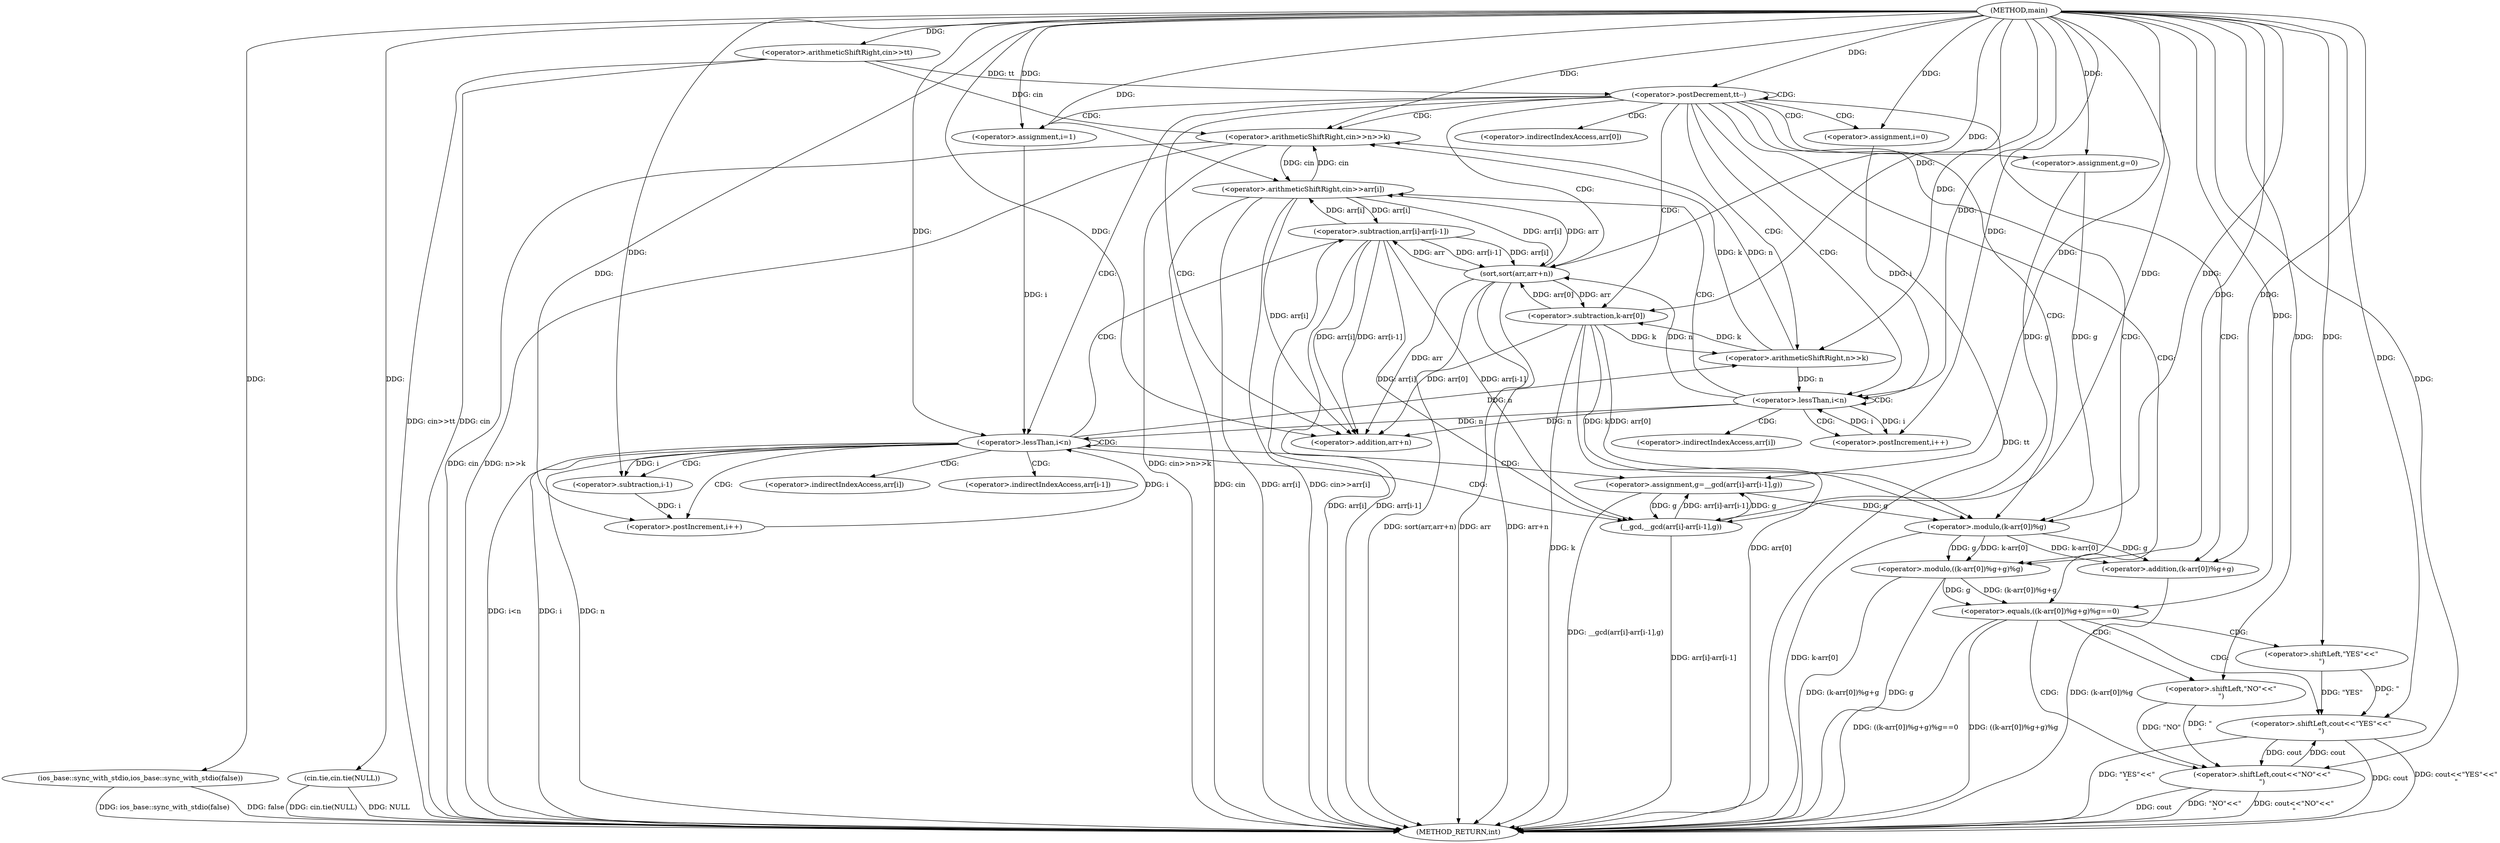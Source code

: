 digraph "main" {  
"1000102" [label = "(METHOD,main)" ]
"1000198" [label = "(METHOD_RETURN,int)" ]
"1000104" [label = "(ios_base::sync_with_stdio,ios_base::sync_with_stdio(false))" ]
"1000106" [label = "(cin.tie,cin.tie(NULL))" ]
"1000109" [label = "(<operator>.arithmeticShiftRight,cin>>tt)" ]
"1000114" [label = "(<operator>.postDecrement,tt--)" ]
"1000119" [label = "(<operator>.arithmeticShiftRight,cin>>n>>k)" ]
"1000140" [label = "(sort,sort(arr,arr+n))" ]
"1000146" [label = "(<operator>.assignment,g=0)" ]
"1000127" [label = "(<operator>.assignment,i=0)" ]
"1000130" [label = "(<operator>.lessThan,i<n)" ]
"1000133" [label = "(<operator>.postIncrement,i++)" ]
"1000135" [label = "(<operator>.arithmeticShiftRight,cin>>arr[i])" ]
"1000151" [label = "(<operator>.assignment,i=1)" ]
"1000154" [label = "(<operator>.lessThan,i<n)" ]
"1000157" [label = "(<operator>.postIncrement,i++)" ]
"1000174" [label = "(<operator>.equals,((k-arr[0])%g+g)%g==0)" ]
"1000187" [label = "(<operator>.shiftLeft,cout<<\"YES\"<<\"\n\")" ]
"1000121" [label = "(<operator>.arithmeticShiftRight,n>>k)" ]
"1000142" [label = "(<operator>.addition,arr+n)" ]
"1000160" [label = "(<operator>.assignment,g=__gcd(arr[i]-arr[i-1],g))" ]
"1000193" [label = "(<operator>.shiftLeft,cout<<\"NO\"<<\"\n\")" ]
"1000175" [label = "(<operator>.modulo,((k-arr[0])%g+g)%g)" ]
"1000189" [label = "(<operator>.shiftLeft,\"YES\"<<\"\n\")" ]
"1000162" [label = "(__gcd,__gcd(arr[i]-arr[i-1],g))" ]
"1000176" [label = "(<operator>.addition,(k-arr[0])%g+g)" ]
"1000195" [label = "(<operator>.shiftLeft,\"NO\"<<\"\n\")" ]
"1000163" [label = "(<operator>.subtraction,arr[i]-arr[i-1])" ]
"1000177" [label = "(<operator>.modulo,(k-arr[0])%g)" ]
"1000178" [label = "(<operator>.subtraction,k-arr[0])" ]
"1000169" [label = "(<operator>.subtraction,i-1)" ]
"1000137" [label = "(<operator>.indirectIndexAccess,arr[i])" ]
"1000164" [label = "(<operator>.indirectIndexAccess,arr[i])" ]
"1000167" [label = "(<operator>.indirectIndexAccess,arr[i-1])" ]
"1000180" [label = "(<operator>.indirectIndexAccess,arr[0])" ]
  "1000104" -> "1000198"  [ label = "DDG: ios_base::sync_with_stdio(false)"] 
  "1000106" -> "1000198"  [ label = "DDG: cin.tie(NULL)"] 
  "1000109" -> "1000198"  [ label = "DDG: cin"] 
  "1000109" -> "1000198"  [ label = "DDG: cin>>tt"] 
  "1000114" -> "1000198"  [ label = "DDG: tt"] 
  "1000119" -> "1000198"  [ label = "DDG: cin"] 
  "1000119" -> "1000198"  [ label = "DDG: n>>k"] 
  "1000119" -> "1000198"  [ label = "DDG: cin>>n>>k"] 
  "1000140" -> "1000198"  [ label = "DDG: arr"] 
  "1000140" -> "1000198"  [ label = "DDG: arr+n"] 
  "1000140" -> "1000198"  [ label = "DDG: sort(arr,arr+n)"] 
  "1000154" -> "1000198"  [ label = "DDG: i"] 
  "1000154" -> "1000198"  [ label = "DDG: n"] 
  "1000154" -> "1000198"  [ label = "DDG: i<n"] 
  "1000178" -> "1000198"  [ label = "DDG: k"] 
  "1000178" -> "1000198"  [ label = "DDG: arr[0]"] 
  "1000177" -> "1000198"  [ label = "DDG: k-arr[0]"] 
  "1000176" -> "1000198"  [ label = "DDG: (k-arr[0])%g"] 
  "1000175" -> "1000198"  [ label = "DDG: (k-arr[0])%g+g"] 
  "1000175" -> "1000198"  [ label = "DDG: g"] 
  "1000174" -> "1000198"  [ label = "DDG: ((k-arr[0])%g+g)%g"] 
  "1000174" -> "1000198"  [ label = "DDG: ((k-arr[0])%g+g)%g==0"] 
  "1000193" -> "1000198"  [ label = "DDG: cout"] 
  "1000193" -> "1000198"  [ label = "DDG: \"NO\"<<\"\n\""] 
  "1000193" -> "1000198"  [ label = "DDG: cout<<\"NO\"<<\"\n\""] 
  "1000187" -> "1000198"  [ label = "DDG: cout"] 
  "1000187" -> "1000198"  [ label = "DDG: \"YES\"<<\"\n\""] 
  "1000187" -> "1000198"  [ label = "DDG: cout<<\"YES\"<<\"\n\""] 
  "1000163" -> "1000198"  [ label = "DDG: arr[i]"] 
  "1000163" -> "1000198"  [ label = "DDG: arr[i-1]"] 
  "1000162" -> "1000198"  [ label = "DDG: arr[i]-arr[i-1]"] 
  "1000160" -> "1000198"  [ label = "DDG: __gcd(arr[i]-arr[i-1],g)"] 
  "1000135" -> "1000198"  [ label = "DDG: cin"] 
  "1000135" -> "1000198"  [ label = "DDG: arr[i]"] 
  "1000135" -> "1000198"  [ label = "DDG: cin>>arr[i]"] 
  "1000106" -> "1000198"  [ label = "DDG: NULL"] 
  "1000104" -> "1000198"  [ label = "DDG: false"] 
  "1000102" -> "1000104"  [ label = "DDG: "] 
  "1000102" -> "1000106"  [ label = "DDG: "] 
  "1000102" -> "1000109"  [ label = "DDG: "] 
  "1000109" -> "1000114"  [ label = "DDG: tt"] 
  "1000102" -> "1000114"  [ label = "DDG: "] 
  "1000102" -> "1000146"  [ label = "DDG: "] 
  "1000109" -> "1000119"  [ label = "DDG: cin"] 
  "1000135" -> "1000119"  [ label = "DDG: cin"] 
  "1000102" -> "1000119"  [ label = "DDG: "] 
  "1000121" -> "1000119"  [ label = "DDG: k"] 
  "1000121" -> "1000119"  [ label = "DDG: n"] 
  "1000102" -> "1000127"  [ label = "DDG: "] 
  "1000178" -> "1000140"  [ label = "DDG: arr[0]"] 
  "1000163" -> "1000140"  [ label = "DDG: arr[i]"] 
  "1000163" -> "1000140"  [ label = "DDG: arr[i-1]"] 
  "1000135" -> "1000140"  [ label = "DDG: arr[i]"] 
  "1000102" -> "1000140"  [ label = "DDG: "] 
  "1000130" -> "1000140"  [ label = "DDG: n"] 
  "1000102" -> "1000151"  [ label = "DDG: "] 
  "1000154" -> "1000121"  [ label = "DDG: n"] 
  "1000102" -> "1000121"  [ label = "DDG: "] 
  "1000178" -> "1000121"  [ label = "DDG: k"] 
  "1000127" -> "1000130"  [ label = "DDG: i"] 
  "1000133" -> "1000130"  [ label = "DDG: i"] 
  "1000102" -> "1000130"  [ label = "DDG: "] 
  "1000121" -> "1000130"  [ label = "DDG: n"] 
  "1000130" -> "1000133"  [ label = "DDG: i"] 
  "1000102" -> "1000133"  [ label = "DDG: "] 
  "1000119" -> "1000135"  [ label = "DDG: cin"] 
  "1000102" -> "1000135"  [ label = "DDG: "] 
  "1000140" -> "1000135"  [ label = "DDG: arr"] 
  "1000163" -> "1000135"  [ label = "DDG: arr[i]"] 
  "1000140" -> "1000142"  [ label = "DDG: arr"] 
  "1000178" -> "1000142"  [ label = "DDG: arr[0]"] 
  "1000163" -> "1000142"  [ label = "DDG: arr[i]"] 
  "1000163" -> "1000142"  [ label = "DDG: arr[i-1]"] 
  "1000135" -> "1000142"  [ label = "DDG: arr[i]"] 
  "1000102" -> "1000142"  [ label = "DDG: "] 
  "1000130" -> "1000142"  [ label = "DDG: n"] 
  "1000151" -> "1000154"  [ label = "DDG: i"] 
  "1000157" -> "1000154"  [ label = "DDG: i"] 
  "1000102" -> "1000154"  [ label = "DDG: "] 
  "1000130" -> "1000154"  [ label = "DDG: n"] 
  "1000169" -> "1000157"  [ label = "DDG: i"] 
  "1000102" -> "1000157"  [ label = "DDG: "] 
  "1000162" -> "1000160"  [ label = "DDG: arr[i]-arr[i-1]"] 
  "1000162" -> "1000160"  [ label = "DDG: g"] 
  "1000175" -> "1000174"  [ label = "DDG: (k-arr[0])%g+g"] 
  "1000175" -> "1000174"  [ label = "DDG: g"] 
  "1000102" -> "1000174"  [ label = "DDG: "] 
  "1000193" -> "1000187"  [ label = "DDG: cout"] 
  "1000102" -> "1000187"  [ label = "DDG: "] 
  "1000189" -> "1000187"  [ label = "DDG: \"\n\""] 
  "1000189" -> "1000187"  [ label = "DDG: \"YES\""] 
  "1000102" -> "1000160"  [ label = "DDG: "] 
  "1000177" -> "1000175"  [ label = "DDG: g"] 
  "1000102" -> "1000175"  [ label = "DDG: "] 
  "1000177" -> "1000175"  [ label = "DDG: k-arr[0]"] 
  "1000102" -> "1000189"  [ label = "DDG: "] 
  "1000187" -> "1000193"  [ label = "DDG: cout"] 
  "1000102" -> "1000193"  [ label = "DDG: "] 
  "1000195" -> "1000193"  [ label = "DDG: \"\n\""] 
  "1000195" -> "1000193"  [ label = "DDG: \"NO\""] 
  "1000163" -> "1000162"  [ label = "DDG: arr[i]"] 
  "1000163" -> "1000162"  [ label = "DDG: arr[i-1]"] 
  "1000146" -> "1000162"  [ label = "DDG: g"] 
  "1000160" -> "1000162"  [ label = "DDG: g"] 
  "1000102" -> "1000162"  [ label = "DDG: "] 
  "1000177" -> "1000176"  [ label = "DDG: g"] 
  "1000177" -> "1000176"  [ label = "DDG: k-arr[0]"] 
  "1000102" -> "1000176"  [ label = "DDG: "] 
  "1000102" -> "1000195"  [ label = "DDG: "] 
  "1000140" -> "1000163"  [ label = "DDG: arr"] 
  "1000135" -> "1000163"  [ label = "DDG: arr[i]"] 
  "1000178" -> "1000177"  [ label = "DDG: k"] 
  "1000178" -> "1000177"  [ label = "DDG: arr[0]"] 
  "1000146" -> "1000177"  [ label = "DDG: g"] 
  "1000160" -> "1000177"  [ label = "DDG: g"] 
  "1000102" -> "1000177"  [ label = "DDG: "] 
  "1000121" -> "1000178"  [ label = "DDG: k"] 
  "1000102" -> "1000178"  [ label = "DDG: "] 
  "1000140" -> "1000178"  [ label = "DDG: arr"] 
  "1000154" -> "1000169"  [ label = "DDG: i"] 
  "1000102" -> "1000169"  [ label = "DDG: "] 
  "1000114" -> "1000174"  [ label = "CDG: "] 
  "1000114" -> "1000127"  [ label = "CDG: "] 
  "1000114" -> "1000142"  [ label = "CDG: "] 
  "1000114" -> "1000119"  [ label = "CDG: "] 
  "1000114" -> "1000180"  [ label = "CDG: "] 
  "1000114" -> "1000114"  [ label = "CDG: "] 
  "1000114" -> "1000121"  [ label = "CDG: "] 
  "1000114" -> "1000178"  [ label = "CDG: "] 
  "1000114" -> "1000175"  [ label = "CDG: "] 
  "1000114" -> "1000154"  [ label = "CDG: "] 
  "1000114" -> "1000151"  [ label = "CDG: "] 
  "1000114" -> "1000130"  [ label = "CDG: "] 
  "1000114" -> "1000176"  [ label = "CDG: "] 
  "1000114" -> "1000177"  [ label = "CDG: "] 
  "1000114" -> "1000146"  [ label = "CDG: "] 
  "1000114" -> "1000140"  [ label = "CDG: "] 
  "1000130" -> "1000135"  [ label = "CDG: "] 
  "1000130" -> "1000133"  [ label = "CDG: "] 
  "1000130" -> "1000137"  [ label = "CDG: "] 
  "1000130" -> "1000130"  [ label = "CDG: "] 
  "1000154" -> "1000164"  [ label = "CDG: "] 
  "1000154" -> "1000157"  [ label = "CDG: "] 
  "1000154" -> "1000169"  [ label = "CDG: "] 
  "1000154" -> "1000163"  [ label = "CDG: "] 
  "1000154" -> "1000167"  [ label = "CDG: "] 
  "1000154" -> "1000154"  [ label = "CDG: "] 
  "1000154" -> "1000160"  [ label = "CDG: "] 
  "1000154" -> "1000162"  [ label = "CDG: "] 
  "1000174" -> "1000195"  [ label = "CDG: "] 
  "1000174" -> "1000189"  [ label = "CDG: "] 
  "1000174" -> "1000193"  [ label = "CDG: "] 
  "1000174" -> "1000187"  [ label = "CDG: "] 
}
